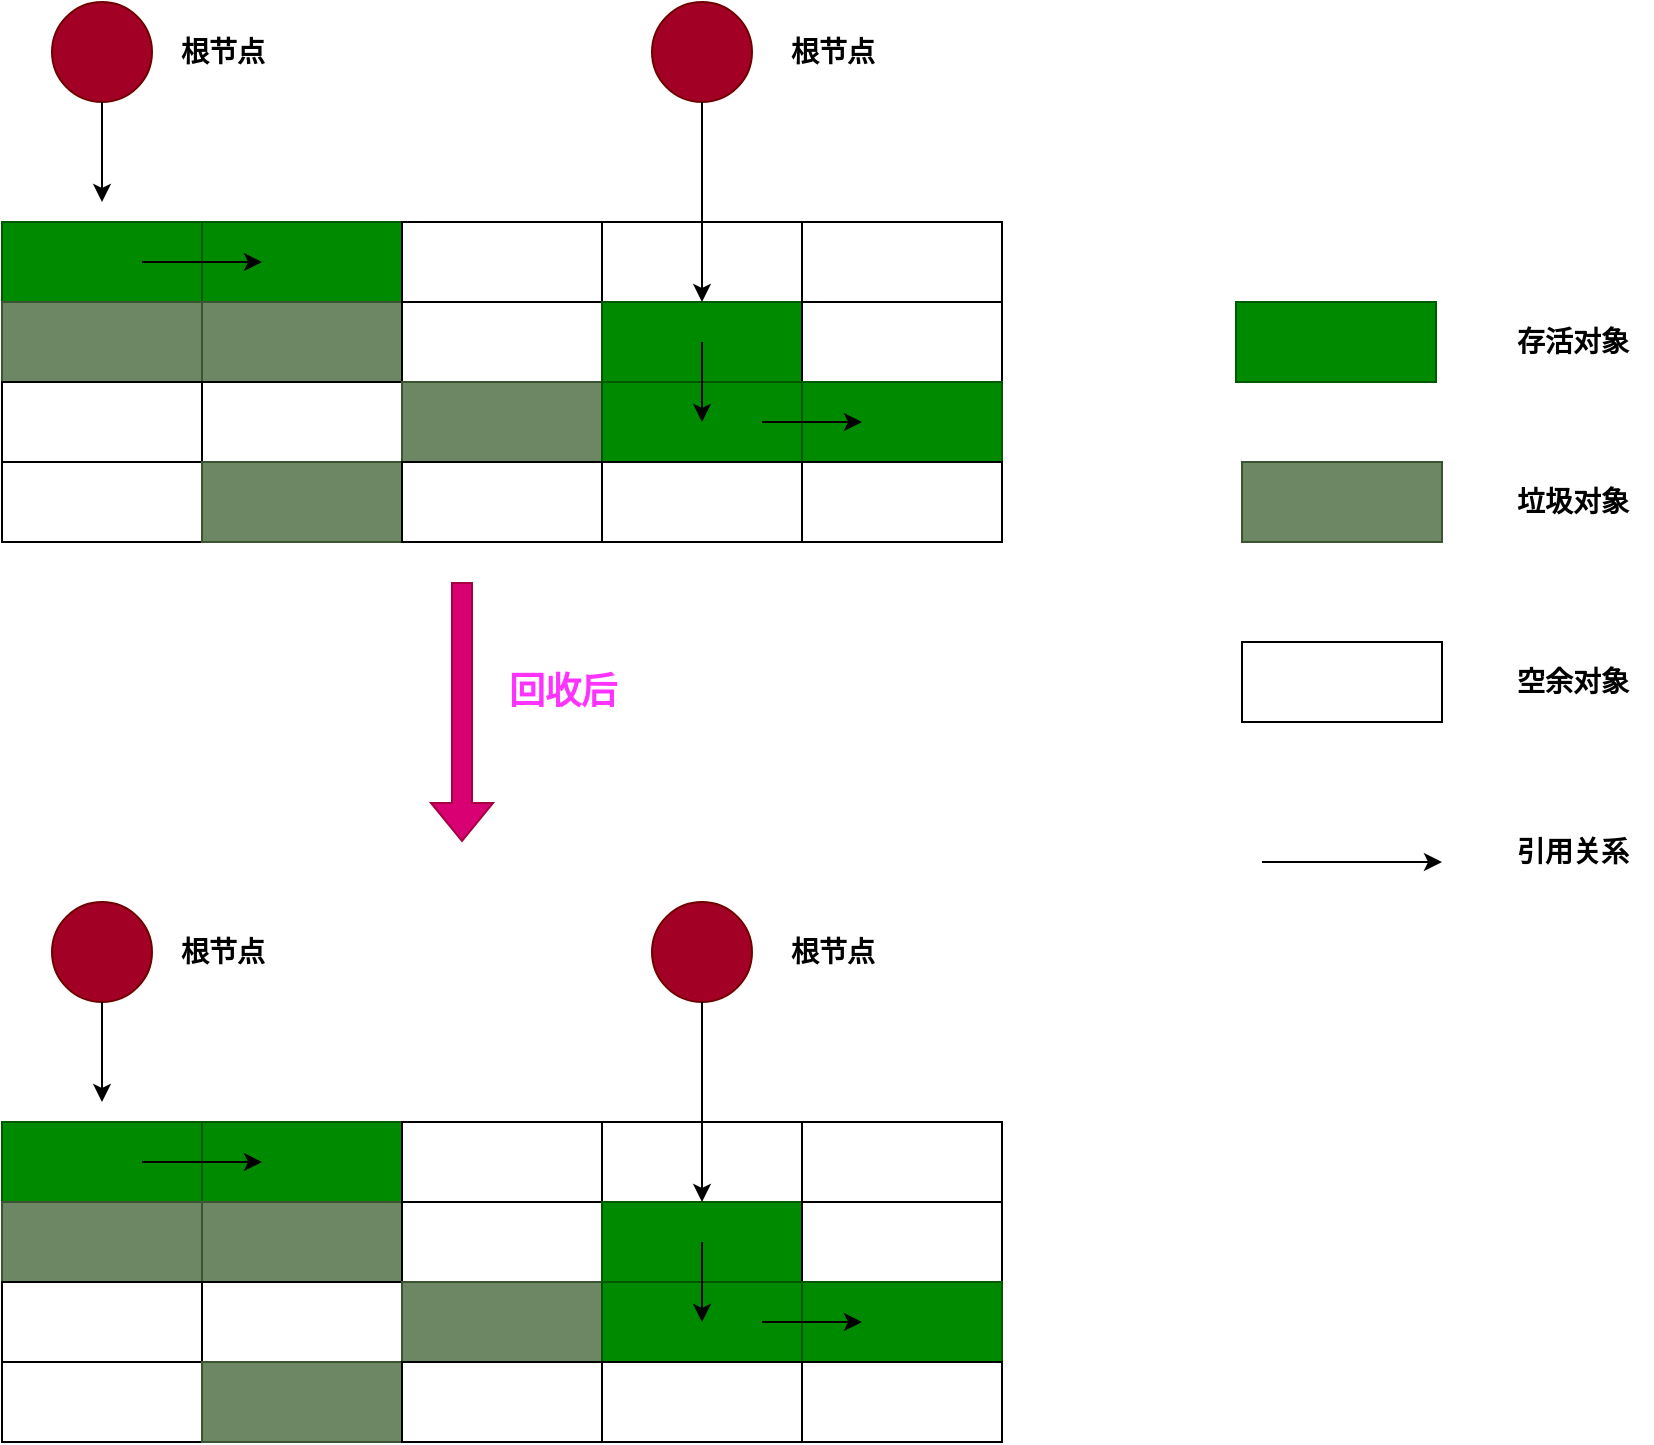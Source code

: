 <mxfile version="21.6.2" type="github">
  <diagram name="第 1 页" id="uSrUokJS8Hb0ceGUIgTj">
    <mxGraphModel dx="739" dy="470" grid="1" gridSize="10" guides="1" tooltips="1" connect="1" arrows="1" fold="1" page="1" pageScale="1" pageWidth="827" pageHeight="1169" math="0" shadow="0">
      <root>
        <mxCell id="0" />
        <mxCell id="1" parent="0" />
        <mxCell id="_P49Gniz_19bYN9I4_xw-1" value="" style="rounded=0;whiteSpace=wrap;html=1;fillColor=#008a00;strokeColor=#005700;fontColor=#ffffff;fontSize=14;fontStyle=1" vertex="1" parent="1">
          <mxGeometry x="110" y="180" width="100" height="40" as="geometry" />
        </mxCell>
        <mxCell id="_P49Gniz_19bYN9I4_xw-2" value="" style="rounded=0;whiteSpace=wrap;html=1;fillColor=#008a00;strokeColor=#005700;fontColor=#ffffff;fontSize=14;fontStyle=1" vertex="1" parent="1">
          <mxGeometry x="210" y="180" width="100" height="40" as="geometry" />
        </mxCell>
        <mxCell id="_P49Gniz_19bYN9I4_xw-3" value="" style="rounded=0;whiteSpace=wrap;html=1;fontSize=14;fontStyle=1" vertex="1" parent="1">
          <mxGeometry x="310" y="180" width="100" height="40" as="geometry" />
        </mxCell>
        <mxCell id="_P49Gniz_19bYN9I4_xw-4" value="" style="rounded=0;whiteSpace=wrap;html=1;fontSize=14;fontStyle=1" vertex="1" parent="1">
          <mxGeometry x="410" y="180" width="100" height="40" as="geometry" />
        </mxCell>
        <mxCell id="_P49Gniz_19bYN9I4_xw-5" value="" style="rounded=0;whiteSpace=wrap;html=1;fontSize=14;fontStyle=1" vertex="1" parent="1">
          <mxGeometry x="510" y="180" width="100" height="40" as="geometry" />
        </mxCell>
        <mxCell id="_P49Gniz_19bYN9I4_xw-6" value="" style="rounded=0;whiteSpace=wrap;html=1;fillColor=#6d8764;strokeColor=#3A5431;fontColor=#ffffff;fontSize=14;fontStyle=1" vertex="1" parent="1">
          <mxGeometry x="110" y="220" width="100" height="40" as="geometry" />
        </mxCell>
        <mxCell id="_P49Gniz_19bYN9I4_xw-7" value="" style="rounded=0;whiteSpace=wrap;html=1;fillColor=#6d8764;strokeColor=#3A5431;fontColor=#ffffff;fontSize=14;fontStyle=1" vertex="1" parent="1">
          <mxGeometry x="210" y="220" width="100" height="40" as="geometry" />
        </mxCell>
        <mxCell id="_P49Gniz_19bYN9I4_xw-8" value="" style="rounded=0;whiteSpace=wrap;html=1;fontSize=14;fontStyle=1" vertex="1" parent="1">
          <mxGeometry x="310" y="220" width="100" height="40" as="geometry" />
        </mxCell>
        <mxCell id="_P49Gniz_19bYN9I4_xw-9" value="" style="rounded=0;whiteSpace=wrap;html=1;fillColor=#008a00;strokeColor=#005700;fontColor=#ffffff;fontSize=14;fontStyle=1" vertex="1" parent="1">
          <mxGeometry x="410" y="220" width="100" height="40" as="geometry" />
        </mxCell>
        <mxCell id="_P49Gniz_19bYN9I4_xw-10" value="" style="rounded=0;whiteSpace=wrap;html=1;fontSize=14;fontStyle=1" vertex="1" parent="1">
          <mxGeometry x="510" y="220" width="100" height="40" as="geometry" />
        </mxCell>
        <mxCell id="_P49Gniz_19bYN9I4_xw-11" value="" style="rounded=0;whiteSpace=wrap;html=1;fontSize=14;fontStyle=1" vertex="1" parent="1">
          <mxGeometry x="110" y="260" width="100" height="40" as="geometry" />
        </mxCell>
        <mxCell id="_P49Gniz_19bYN9I4_xw-12" value="" style="rounded=0;whiteSpace=wrap;html=1;fontSize=14;fontStyle=1" vertex="1" parent="1">
          <mxGeometry x="210" y="260" width="100" height="40" as="geometry" />
        </mxCell>
        <mxCell id="_P49Gniz_19bYN9I4_xw-13" value="" style="rounded=0;whiteSpace=wrap;html=1;fillColor=#6d8764;fontColor=#ffffff;strokeColor=#3A5431;fontSize=14;fontStyle=1" vertex="1" parent="1">
          <mxGeometry x="310" y="260" width="100" height="40" as="geometry" />
        </mxCell>
        <mxCell id="_P49Gniz_19bYN9I4_xw-14" value="" style="rounded=0;whiteSpace=wrap;html=1;fillColor=#008a00;fontColor=#ffffff;strokeColor=#005700;fontSize=14;fontStyle=1" vertex="1" parent="1">
          <mxGeometry x="410" y="260" width="100" height="40" as="geometry" />
        </mxCell>
        <mxCell id="_P49Gniz_19bYN9I4_xw-15" value="" style="rounded=0;whiteSpace=wrap;html=1;fillColor=#008a00;fontColor=#ffffff;strokeColor=#005700;fontSize=14;fontStyle=1" vertex="1" parent="1">
          <mxGeometry x="510" y="260" width="100" height="40" as="geometry" />
        </mxCell>
        <mxCell id="_P49Gniz_19bYN9I4_xw-16" value="" style="rounded=0;whiteSpace=wrap;html=1;fontSize=14;fontStyle=1" vertex="1" parent="1">
          <mxGeometry x="110" y="300" width="100" height="40" as="geometry" />
        </mxCell>
        <mxCell id="_P49Gniz_19bYN9I4_xw-17" value="" style="rounded=0;whiteSpace=wrap;html=1;fillColor=#6d8764;strokeColor=#3A5431;fontColor=#ffffff;fontSize=14;fontStyle=1" vertex="1" parent="1">
          <mxGeometry x="210" y="300" width="100" height="40" as="geometry" />
        </mxCell>
        <mxCell id="_P49Gniz_19bYN9I4_xw-18" value="" style="rounded=0;whiteSpace=wrap;html=1;fontSize=14;fontStyle=1" vertex="1" parent="1">
          <mxGeometry x="310" y="300" width="100" height="40" as="geometry" />
        </mxCell>
        <mxCell id="_P49Gniz_19bYN9I4_xw-19" value="" style="rounded=0;whiteSpace=wrap;html=1;fontSize=14;fontStyle=1" vertex="1" parent="1">
          <mxGeometry x="410" y="300" width="100" height="40" as="geometry" />
        </mxCell>
        <mxCell id="_P49Gniz_19bYN9I4_xw-20" value="" style="rounded=0;whiteSpace=wrap;html=1;fontSize=14;fontStyle=1" vertex="1" parent="1">
          <mxGeometry x="510" y="300" width="100" height="40" as="geometry" />
        </mxCell>
        <mxCell id="_P49Gniz_19bYN9I4_xw-41" value="" style="ellipse;whiteSpace=wrap;html=1;aspect=fixed;fillColor=#a20025;fontColor=#ffffff;strokeColor=#6F0000;fontSize=14;fontStyle=1" vertex="1" parent="1">
          <mxGeometry x="135" y="70" width="50" height="50" as="geometry" />
        </mxCell>
        <mxCell id="_P49Gniz_19bYN9I4_xw-42" value="" style="endArrow=classic;html=1;rounded=0;exitX=0.5;exitY=1;exitDx=0;exitDy=0;fontSize=14;fontStyle=1" edge="1" parent="1" source="_P49Gniz_19bYN9I4_xw-41">
          <mxGeometry width="50" height="50" relative="1" as="geometry">
            <mxPoint x="170" y="170" as="sourcePoint" />
            <mxPoint x="160" y="170" as="targetPoint" />
          </mxGeometry>
        </mxCell>
        <mxCell id="_P49Gniz_19bYN9I4_xw-43" value="&lt;font style=&quot;font-size: 14px;&quot;&gt;&lt;span style=&quot;font-size: 14px;&quot;&gt;根节点&lt;/span&gt;&lt;/font&gt;" style="text;html=1;align=center;verticalAlign=middle;resizable=0;points=[];autosize=1;strokeColor=none;fillColor=none;fontSize=14;fontStyle=1" vertex="1" parent="1">
          <mxGeometry x="185" y="80" width="70" height="30" as="geometry" />
        </mxCell>
        <mxCell id="_P49Gniz_19bYN9I4_xw-44" value="" style="ellipse;whiteSpace=wrap;html=1;aspect=fixed;fillColor=#a20025;fontColor=#ffffff;strokeColor=#6F0000;fontSize=14;fontStyle=1" vertex="1" parent="1">
          <mxGeometry x="435" y="70" width="50" height="50" as="geometry" />
        </mxCell>
        <mxCell id="_P49Gniz_19bYN9I4_xw-45" value="" style="endArrow=classic;html=1;rounded=0;exitX=0.5;exitY=1;exitDx=0;exitDy=0;entryX=0.5;entryY=0;entryDx=0;entryDy=0;fontSize=14;fontStyle=1" edge="1" source="_P49Gniz_19bYN9I4_xw-44" parent="1" target="_P49Gniz_19bYN9I4_xw-9">
          <mxGeometry width="50" height="50" relative="1" as="geometry">
            <mxPoint x="475" y="170" as="sourcePoint" />
            <mxPoint x="480" y="160" as="targetPoint" />
          </mxGeometry>
        </mxCell>
        <mxCell id="_P49Gniz_19bYN9I4_xw-46" value="&lt;font style=&quot;font-size: 14px;&quot;&gt;&lt;span style=&quot;font-size: 14px;&quot;&gt;根节点&lt;/span&gt;&lt;/font&gt;" style="text;html=1;align=center;verticalAlign=middle;resizable=0;points=[];autosize=1;strokeColor=none;fillColor=none;fontSize=14;fontStyle=1" vertex="1" parent="1">
          <mxGeometry x="490" y="80" width="70" height="30" as="geometry" />
        </mxCell>
        <mxCell id="_P49Gniz_19bYN9I4_xw-49" value="" style="endArrow=classic;html=1;rounded=0;fontSize=14;fontStyle=1" edge="1" parent="1">
          <mxGeometry width="50" height="50" relative="1" as="geometry">
            <mxPoint x="180" y="200" as="sourcePoint" />
            <mxPoint x="240" y="200" as="targetPoint" />
          </mxGeometry>
        </mxCell>
        <mxCell id="_P49Gniz_19bYN9I4_xw-50" value="" style="endArrow=classic;html=1;rounded=0;fontSize=14;fontStyle=1" edge="1" parent="1">
          <mxGeometry width="50" height="50" relative="1" as="geometry">
            <mxPoint x="460" y="240" as="sourcePoint" />
            <mxPoint x="460" y="280" as="targetPoint" />
          </mxGeometry>
        </mxCell>
        <mxCell id="_P49Gniz_19bYN9I4_xw-52" value="" style="endArrow=classic;html=1;rounded=0;entryX=0.3;entryY=0.5;entryDx=0;entryDy=0;entryPerimeter=0;fontSize=14;fontStyle=1" edge="1" parent="1" target="_P49Gniz_19bYN9I4_xw-15">
          <mxGeometry width="50" height="50" relative="1" as="geometry">
            <mxPoint x="490" y="280" as="sourcePoint" />
            <mxPoint x="540" y="230" as="targetPoint" />
          </mxGeometry>
        </mxCell>
        <mxCell id="_P49Gniz_19bYN9I4_xw-53" value="" style="rounded=0;whiteSpace=wrap;html=1;fillColor=#008a00;strokeColor=#005700;fontColor=#ffffff;fontSize=14;fontStyle=1" vertex="1" parent="1">
          <mxGeometry x="727" y="220" width="100" height="40" as="geometry" />
        </mxCell>
        <mxCell id="_P49Gniz_19bYN9I4_xw-54" value="存活对象" style="text;html=1;align=center;verticalAlign=middle;resizable=0;points=[];autosize=1;strokeColor=none;fillColor=none;fontSize=14;fontStyle=1" vertex="1" parent="1">
          <mxGeometry x="855" y="225" width="80" height="30" as="geometry" />
        </mxCell>
        <mxCell id="_P49Gniz_19bYN9I4_xw-55" value="" style="rounded=0;whiteSpace=wrap;html=1;fillColor=#6d8764;fontColor=#ffffff;strokeColor=#3A5431;fontSize=14;fontStyle=1" vertex="1" parent="1">
          <mxGeometry x="730" y="300" width="100" height="40" as="geometry" />
        </mxCell>
        <mxCell id="_P49Gniz_19bYN9I4_xw-56" value="垃圾对象" style="text;html=1;align=center;verticalAlign=middle;resizable=0;points=[];autosize=1;strokeColor=none;fillColor=none;fontSize=14;fontStyle=1" vertex="1" parent="1">
          <mxGeometry x="855" y="305" width="80" height="30" as="geometry" />
        </mxCell>
        <mxCell id="_P49Gniz_19bYN9I4_xw-57" value="" style="shape=flexArrow;endArrow=classic;html=1;rounded=0;fillColor=#d80073;strokeColor=#A50040;fontSize=14;fontStyle=1" edge="1" parent="1">
          <mxGeometry width="50" height="50" relative="1" as="geometry">
            <mxPoint x="340" y="360" as="sourcePoint" />
            <mxPoint x="340" y="490" as="targetPoint" />
          </mxGeometry>
        </mxCell>
        <mxCell id="_P49Gniz_19bYN9I4_xw-58" value="&lt;font style=&quot;font-size: 18px;&quot;&gt;回收后&lt;/font&gt;" style="text;html=1;align=center;verticalAlign=middle;resizable=0;points=[];autosize=1;strokeColor=none;fillColor=none;fontSize=14;fontStyle=1;fontColor=#FF33FF;" vertex="1" parent="1">
          <mxGeometry x="350" y="395" width="80" height="40" as="geometry" />
        </mxCell>
        <mxCell id="_P49Gniz_19bYN9I4_xw-60" value="" style="rounded=0;whiteSpace=wrap;html=1;fillColor=#008a00;strokeColor=#005700;fontColor=#ffffff;fontSize=14;fontStyle=1" vertex="1" parent="1">
          <mxGeometry x="110" y="630" width="100" height="40" as="geometry" />
        </mxCell>
        <mxCell id="_P49Gniz_19bYN9I4_xw-61" value="" style="rounded=0;whiteSpace=wrap;html=1;fillColor=#008a00;strokeColor=#005700;fontColor=#ffffff;fontSize=14;fontStyle=1" vertex="1" parent="1">
          <mxGeometry x="210" y="630" width="100" height="40" as="geometry" />
        </mxCell>
        <mxCell id="_P49Gniz_19bYN9I4_xw-62" value="" style="rounded=0;whiteSpace=wrap;html=1;fontSize=14;fontStyle=1" vertex="1" parent="1">
          <mxGeometry x="310" y="630" width="100" height="40" as="geometry" />
        </mxCell>
        <mxCell id="_P49Gniz_19bYN9I4_xw-63" value="" style="rounded=0;whiteSpace=wrap;html=1;fontSize=14;fontStyle=1" vertex="1" parent="1">
          <mxGeometry x="410" y="630" width="100" height="40" as="geometry" />
        </mxCell>
        <mxCell id="_P49Gniz_19bYN9I4_xw-64" value="" style="rounded=0;whiteSpace=wrap;html=1;fontSize=14;fontStyle=1" vertex="1" parent="1">
          <mxGeometry x="510" y="630" width="100" height="40" as="geometry" />
        </mxCell>
        <mxCell id="_P49Gniz_19bYN9I4_xw-65" value="" style="rounded=0;whiteSpace=wrap;html=1;fillColor=#6d8764;strokeColor=#3A5431;fontColor=#ffffff;fontSize=14;fontStyle=1" vertex="1" parent="1">
          <mxGeometry x="110" y="670" width="100" height="40" as="geometry" />
        </mxCell>
        <mxCell id="_P49Gniz_19bYN9I4_xw-66" value="" style="rounded=0;whiteSpace=wrap;html=1;fillColor=#6d8764;strokeColor=#3A5431;fontColor=#ffffff;fontSize=14;fontStyle=1" vertex="1" parent="1">
          <mxGeometry x="210" y="670" width="100" height="40" as="geometry" />
        </mxCell>
        <mxCell id="_P49Gniz_19bYN9I4_xw-67" value="" style="rounded=0;whiteSpace=wrap;html=1;fontSize=14;fontStyle=1" vertex="1" parent="1">
          <mxGeometry x="310" y="670" width="100" height="40" as="geometry" />
        </mxCell>
        <mxCell id="_P49Gniz_19bYN9I4_xw-68" value="" style="rounded=0;whiteSpace=wrap;html=1;fillColor=#008a00;strokeColor=#005700;fontColor=#ffffff;fontSize=14;fontStyle=1" vertex="1" parent="1">
          <mxGeometry x="410" y="670" width="100" height="40" as="geometry" />
        </mxCell>
        <mxCell id="_P49Gniz_19bYN9I4_xw-69" value="" style="rounded=0;whiteSpace=wrap;html=1;fontSize=14;fontStyle=1" vertex="1" parent="1">
          <mxGeometry x="510" y="670" width="100" height="40" as="geometry" />
        </mxCell>
        <mxCell id="_P49Gniz_19bYN9I4_xw-70" value="" style="rounded=0;whiteSpace=wrap;html=1;fontSize=14;fontStyle=1" vertex="1" parent="1">
          <mxGeometry x="110" y="710" width="100" height="40" as="geometry" />
        </mxCell>
        <mxCell id="_P49Gniz_19bYN9I4_xw-71" value="" style="rounded=0;whiteSpace=wrap;html=1;fontSize=14;fontStyle=1" vertex="1" parent="1">
          <mxGeometry x="210" y="710" width="100" height="40" as="geometry" />
        </mxCell>
        <mxCell id="_P49Gniz_19bYN9I4_xw-72" value="" style="rounded=0;whiteSpace=wrap;html=1;fillColor=#6d8764;fontColor=#ffffff;strokeColor=#3A5431;fontSize=14;fontStyle=1" vertex="1" parent="1">
          <mxGeometry x="310" y="710" width="100" height="40" as="geometry" />
        </mxCell>
        <mxCell id="_P49Gniz_19bYN9I4_xw-73" value="" style="rounded=0;whiteSpace=wrap;html=1;fillColor=#008a00;fontColor=#ffffff;strokeColor=#005700;fontSize=14;fontStyle=1" vertex="1" parent="1">
          <mxGeometry x="410" y="710" width="100" height="40" as="geometry" />
        </mxCell>
        <mxCell id="_P49Gniz_19bYN9I4_xw-74" value="" style="rounded=0;whiteSpace=wrap;html=1;fillColor=#008a00;fontColor=#ffffff;strokeColor=#005700;fontSize=14;fontStyle=1" vertex="1" parent="1">
          <mxGeometry x="510" y="710" width="100" height="40" as="geometry" />
        </mxCell>
        <mxCell id="_P49Gniz_19bYN9I4_xw-75" value="" style="rounded=0;whiteSpace=wrap;html=1;fontSize=14;fontStyle=1" vertex="1" parent="1">
          <mxGeometry x="110" y="750" width="100" height="40" as="geometry" />
        </mxCell>
        <mxCell id="_P49Gniz_19bYN9I4_xw-76" value="" style="rounded=0;whiteSpace=wrap;html=1;fillColor=#6d8764;strokeColor=#3A5431;fontColor=#ffffff;fontSize=14;fontStyle=1" vertex="1" parent="1">
          <mxGeometry x="210" y="750" width="100" height="40" as="geometry" />
        </mxCell>
        <mxCell id="_P49Gniz_19bYN9I4_xw-77" value="" style="rounded=0;whiteSpace=wrap;html=1;fontSize=14;fontStyle=1" vertex="1" parent="1">
          <mxGeometry x="310" y="750" width="100" height="40" as="geometry" />
        </mxCell>
        <mxCell id="_P49Gniz_19bYN9I4_xw-78" value="" style="rounded=0;whiteSpace=wrap;html=1;fontSize=14;fontStyle=1" vertex="1" parent="1">
          <mxGeometry x="410" y="750" width="100" height="40" as="geometry" />
        </mxCell>
        <mxCell id="_P49Gniz_19bYN9I4_xw-79" value="" style="rounded=0;whiteSpace=wrap;html=1;fontSize=14;fontStyle=1" vertex="1" parent="1">
          <mxGeometry x="510" y="750" width="100" height="40" as="geometry" />
        </mxCell>
        <mxCell id="_P49Gniz_19bYN9I4_xw-80" value="" style="ellipse;whiteSpace=wrap;html=1;aspect=fixed;fillColor=#a20025;fontColor=#ffffff;strokeColor=#6F0000;fontSize=14;fontStyle=1" vertex="1" parent="1">
          <mxGeometry x="135" y="520" width="50" height="50" as="geometry" />
        </mxCell>
        <mxCell id="_P49Gniz_19bYN9I4_xw-81" value="" style="endArrow=classic;html=1;rounded=0;exitX=0.5;exitY=1;exitDx=0;exitDy=0;fontSize=14;fontStyle=1" edge="1" source="_P49Gniz_19bYN9I4_xw-80" parent="1">
          <mxGeometry width="50" height="50" relative="1" as="geometry">
            <mxPoint x="170" y="620" as="sourcePoint" />
            <mxPoint x="160" y="620" as="targetPoint" />
          </mxGeometry>
        </mxCell>
        <mxCell id="_P49Gniz_19bYN9I4_xw-82" value="&lt;font style=&quot;font-size: 14px;&quot;&gt;&lt;span style=&quot;font-size: 14px;&quot;&gt;根节点&lt;/span&gt;&lt;/font&gt;" style="text;html=1;align=center;verticalAlign=middle;resizable=0;points=[];autosize=1;strokeColor=none;fillColor=none;fontSize=14;fontStyle=1" vertex="1" parent="1">
          <mxGeometry x="185" y="530" width="70" height="30" as="geometry" />
        </mxCell>
        <mxCell id="_P49Gniz_19bYN9I4_xw-83" value="" style="ellipse;whiteSpace=wrap;html=1;aspect=fixed;fillColor=#a20025;fontColor=#ffffff;strokeColor=#6F0000;fontSize=14;fontStyle=1" vertex="1" parent="1">
          <mxGeometry x="435" y="520" width="50" height="50" as="geometry" />
        </mxCell>
        <mxCell id="_P49Gniz_19bYN9I4_xw-84" value="" style="endArrow=classic;html=1;rounded=0;exitX=0.5;exitY=1;exitDx=0;exitDy=0;entryX=0.5;entryY=0;entryDx=0;entryDy=0;fontSize=14;fontStyle=1" edge="1" source="_P49Gniz_19bYN9I4_xw-83" target="_P49Gniz_19bYN9I4_xw-68" parent="1">
          <mxGeometry width="50" height="50" relative="1" as="geometry">
            <mxPoint x="475" y="620" as="sourcePoint" />
            <mxPoint x="480" y="610" as="targetPoint" />
          </mxGeometry>
        </mxCell>
        <mxCell id="_P49Gniz_19bYN9I4_xw-85" value="&lt;font style=&quot;font-size: 14px;&quot;&gt;&lt;span style=&quot;font-size: 14px;&quot;&gt;根节点&lt;/span&gt;&lt;/font&gt;" style="text;html=1;align=center;verticalAlign=middle;resizable=0;points=[];autosize=1;strokeColor=none;fillColor=none;fontSize=14;fontStyle=1" vertex="1" parent="1">
          <mxGeometry x="490" y="530" width="70" height="30" as="geometry" />
        </mxCell>
        <mxCell id="_P49Gniz_19bYN9I4_xw-86" value="" style="endArrow=classic;html=1;rounded=0;fontSize=14;fontStyle=1" edge="1" parent="1">
          <mxGeometry width="50" height="50" relative="1" as="geometry">
            <mxPoint x="180" y="650" as="sourcePoint" />
            <mxPoint x="240" y="650" as="targetPoint" />
          </mxGeometry>
        </mxCell>
        <mxCell id="_P49Gniz_19bYN9I4_xw-87" value="" style="endArrow=classic;html=1;rounded=0;fontSize=14;fontStyle=1" edge="1" parent="1">
          <mxGeometry width="50" height="50" relative="1" as="geometry">
            <mxPoint x="460" y="690" as="sourcePoint" />
            <mxPoint x="460" y="730" as="targetPoint" />
          </mxGeometry>
        </mxCell>
        <mxCell id="_P49Gniz_19bYN9I4_xw-88" value="" style="endArrow=classic;html=1;rounded=0;entryX=0.3;entryY=0.5;entryDx=0;entryDy=0;entryPerimeter=0;fontSize=14;fontStyle=1" edge="1" target="_P49Gniz_19bYN9I4_xw-74" parent="1">
          <mxGeometry width="50" height="50" relative="1" as="geometry">
            <mxPoint x="490" y="730" as="sourcePoint" />
            <mxPoint x="540" y="680" as="targetPoint" />
          </mxGeometry>
        </mxCell>
        <mxCell id="_P49Gniz_19bYN9I4_xw-89" value="" style="rounded=0;whiteSpace=wrap;html=1;fontSize=14;fontStyle=1" vertex="1" parent="1">
          <mxGeometry x="730" y="390" width="100" height="40" as="geometry" />
        </mxCell>
        <mxCell id="_P49Gniz_19bYN9I4_xw-90" value="空余对象" style="text;html=1;align=center;verticalAlign=middle;resizable=0;points=[];autosize=1;strokeColor=none;fillColor=none;fontSize=14;fontStyle=1" vertex="1" parent="1">
          <mxGeometry x="855" y="395" width="80" height="30" as="geometry" />
        </mxCell>
        <mxCell id="_P49Gniz_19bYN9I4_xw-91" value="" style="endArrow=classic;html=1;rounded=0;fontSize=14;fontStyle=1" edge="1" parent="1">
          <mxGeometry width="50" height="50" relative="1" as="geometry">
            <mxPoint x="740" y="500" as="sourcePoint" />
            <mxPoint x="830" y="500" as="targetPoint" />
          </mxGeometry>
        </mxCell>
        <mxCell id="_P49Gniz_19bYN9I4_xw-92" value="引用关系" style="text;html=1;align=center;verticalAlign=middle;resizable=0;points=[];autosize=1;strokeColor=none;fillColor=none;fontSize=14;fontStyle=1" vertex="1" parent="1">
          <mxGeometry x="855" y="480" width="80" height="30" as="geometry" />
        </mxCell>
      </root>
    </mxGraphModel>
  </diagram>
</mxfile>
